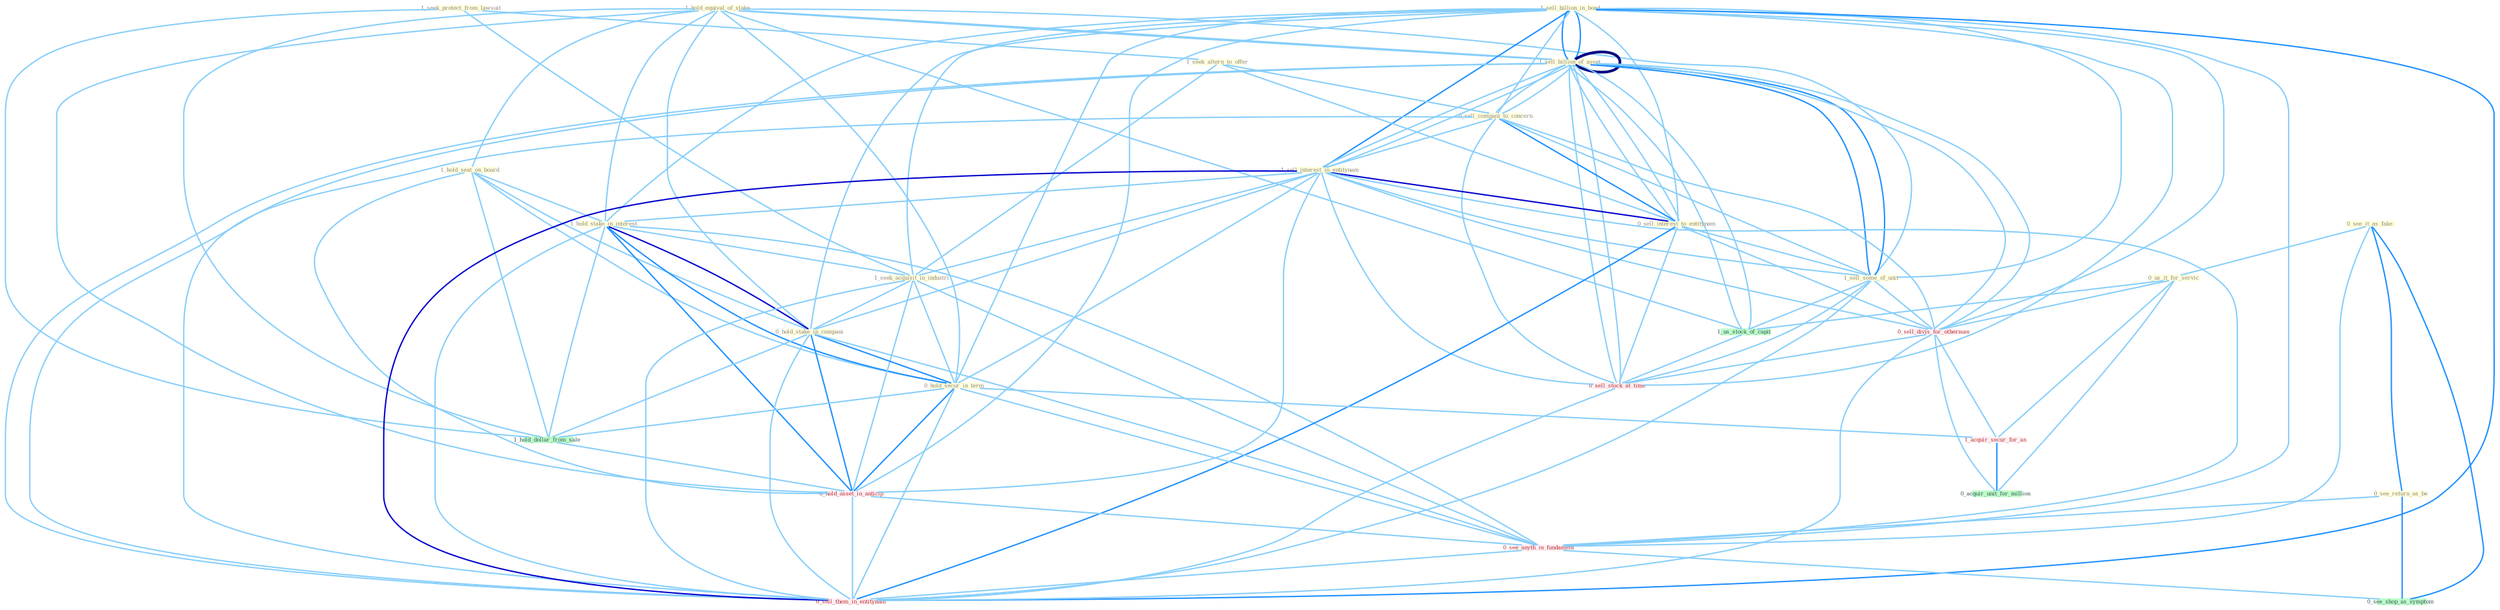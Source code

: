 Graph G{ 
    node
    [shape=polygon,style=filled,width=.5,height=.06,color="#BDFCC9",fixedsize=true,fontsize=4,
    fontcolor="#2f4f4f"];
    {node
    [color="#ffffe0", fontcolor="#8b7d6b"] "1_hold_equival_of_stake " "1_seek_protect_from_lawsuit " "1_hold_seat_on_board " "1_sell_billion_in_bond " "1_seek_altern_to_offer " "1_sell_billion_of_asset " "0_see_it_as_fake " "0_sell_compani_to_concern " "1_sell_interest_in_entitynam " "1_hold_stake_in_interest " "1_seek_acquisit_in_industri " "1_sell_billion_of_asset " "0_us_it_for_servic " "0_sell_interest_to_entitynam " "0_hold_stake_in_compani " "1_sell_some_of_unit " "0_see_return_as_be " "0_hold_secur_in_term "}
{node [color="#fff0f5", fontcolor="#b22222"] "0_sell_divis_for_othernum " "1_acquir_secur_for_an " "0_hold_asset_in_anticip " "0_sell_stock_at_time " "0_see_anyth_in_fundament " "0_sell_them_in_entitynam "}
edge [color="#B0E2FF"];

	"1_hold_equival_of_stake " -- "1_hold_seat_on_board " [w="1", color="#87cefa" ];
	"1_hold_equival_of_stake " -- "1_sell_billion_of_asset " [w="1", color="#87cefa" ];
	"1_hold_equival_of_stake " -- "1_hold_stake_in_interest " [w="1", color="#87cefa" ];
	"1_hold_equival_of_stake " -- "1_sell_billion_of_asset " [w="1", color="#87cefa" ];
	"1_hold_equival_of_stake " -- "0_hold_stake_in_compani " [w="1", color="#87cefa" ];
	"1_hold_equival_of_stake " -- "1_sell_some_of_unit " [w="1", color="#87cefa" ];
	"1_hold_equival_of_stake " -- "0_hold_secur_in_term " [w="1", color="#87cefa" ];
	"1_hold_equival_of_stake " -- "1_us_stock_of_capit " [w="1", color="#87cefa" ];
	"1_hold_equival_of_stake " -- "1_hold_dollar_from_sale " [w="1", color="#87cefa" ];
	"1_hold_equival_of_stake " -- "0_hold_asset_in_anticip " [w="1", color="#87cefa" ];
	"1_seek_protect_from_lawsuit " -- "1_seek_altern_to_offer " [w="1", color="#87cefa" ];
	"1_seek_protect_from_lawsuit " -- "1_seek_acquisit_in_industri " [w="1", color="#87cefa" ];
	"1_seek_protect_from_lawsuit " -- "1_hold_dollar_from_sale " [w="1", color="#87cefa" ];
	"1_hold_seat_on_board " -- "1_hold_stake_in_interest " [w="1", color="#87cefa" ];
	"1_hold_seat_on_board " -- "0_hold_stake_in_compani " [w="1", color="#87cefa" ];
	"1_hold_seat_on_board " -- "0_hold_secur_in_term " [w="1", color="#87cefa" ];
	"1_hold_seat_on_board " -- "1_hold_dollar_from_sale " [w="1", color="#87cefa" ];
	"1_hold_seat_on_board " -- "0_hold_asset_in_anticip " [w="1", color="#87cefa" ];
	"1_sell_billion_in_bond " -- "1_sell_billion_of_asset " [w="2", color="#1e90ff" , len=0.8];
	"1_sell_billion_in_bond " -- "0_sell_compani_to_concern " [w="1", color="#87cefa" ];
	"1_sell_billion_in_bond " -- "1_sell_interest_in_entitynam " [w="2", color="#1e90ff" , len=0.8];
	"1_sell_billion_in_bond " -- "1_hold_stake_in_interest " [w="1", color="#87cefa" ];
	"1_sell_billion_in_bond " -- "1_seek_acquisit_in_industri " [w="1", color="#87cefa" ];
	"1_sell_billion_in_bond " -- "1_sell_billion_of_asset " [w="2", color="#1e90ff" , len=0.8];
	"1_sell_billion_in_bond " -- "0_sell_interest_to_entitynam " [w="1", color="#87cefa" ];
	"1_sell_billion_in_bond " -- "0_hold_stake_in_compani " [w="1", color="#87cefa" ];
	"1_sell_billion_in_bond " -- "1_sell_some_of_unit " [w="1", color="#87cefa" ];
	"1_sell_billion_in_bond " -- "0_hold_secur_in_term " [w="1", color="#87cefa" ];
	"1_sell_billion_in_bond " -- "0_sell_divis_for_othernum " [w="1", color="#87cefa" ];
	"1_sell_billion_in_bond " -- "0_hold_asset_in_anticip " [w="1", color="#87cefa" ];
	"1_sell_billion_in_bond " -- "0_sell_stock_at_time " [w="1", color="#87cefa" ];
	"1_sell_billion_in_bond " -- "0_see_anyth_in_fundament " [w="1", color="#87cefa" ];
	"1_sell_billion_in_bond " -- "0_sell_them_in_entitynam " [w="2", color="#1e90ff" , len=0.8];
	"1_seek_altern_to_offer " -- "0_sell_compani_to_concern " [w="1", color="#87cefa" ];
	"1_seek_altern_to_offer " -- "1_seek_acquisit_in_industri " [w="1", color="#87cefa" ];
	"1_seek_altern_to_offer " -- "0_sell_interest_to_entitynam " [w="1", color="#87cefa" ];
	"1_sell_billion_of_asset " -- "0_sell_compani_to_concern " [w="1", color="#87cefa" ];
	"1_sell_billion_of_asset " -- "1_sell_interest_in_entitynam " [w="1", color="#87cefa" ];
	"1_sell_billion_of_asset " -- "1_sell_billion_of_asset " [w="4", style=bold, color="#000080", len=0.4];
	"1_sell_billion_of_asset " -- "0_sell_interest_to_entitynam " [w="1", color="#87cefa" ];
	"1_sell_billion_of_asset " -- "1_sell_some_of_unit " [w="2", color="#1e90ff" , len=0.8];
	"1_sell_billion_of_asset " -- "0_sell_divis_for_othernum " [w="1", color="#87cefa" ];
	"1_sell_billion_of_asset " -- "1_us_stock_of_capit " [w="1", color="#87cefa" ];
	"1_sell_billion_of_asset " -- "0_sell_stock_at_time " [w="1", color="#87cefa" ];
	"1_sell_billion_of_asset " -- "0_sell_them_in_entitynam " [w="1", color="#87cefa" ];
	"0_see_it_as_fake " -- "0_us_it_for_servic " [w="1", color="#87cefa" ];
	"0_see_it_as_fake " -- "0_see_return_as_be " [w="2", color="#1e90ff" , len=0.8];
	"0_see_it_as_fake " -- "0_see_anyth_in_fundament " [w="1", color="#87cefa" ];
	"0_see_it_as_fake " -- "0_see_shop_as_symptom " [w="2", color="#1e90ff" , len=0.8];
	"0_sell_compani_to_concern " -- "1_sell_interest_in_entitynam " [w="1", color="#87cefa" ];
	"0_sell_compani_to_concern " -- "1_sell_billion_of_asset " [w="1", color="#87cefa" ];
	"0_sell_compani_to_concern " -- "0_sell_interest_to_entitynam " [w="2", color="#1e90ff" , len=0.8];
	"0_sell_compani_to_concern " -- "1_sell_some_of_unit " [w="1", color="#87cefa" ];
	"0_sell_compani_to_concern " -- "0_sell_divis_for_othernum " [w="1", color="#87cefa" ];
	"0_sell_compani_to_concern " -- "0_sell_stock_at_time " [w="1", color="#87cefa" ];
	"0_sell_compani_to_concern " -- "0_sell_them_in_entitynam " [w="1", color="#87cefa" ];
	"1_sell_interest_in_entitynam " -- "1_hold_stake_in_interest " [w="1", color="#87cefa" ];
	"1_sell_interest_in_entitynam " -- "1_seek_acquisit_in_industri " [w="1", color="#87cefa" ];
	"1_sell_interest_in_entitynam " -- "1_sell_billion_of_asset " [w="1", color="#87cefa" ];
	"1_sell_interest_in_entitynam " -- "0_sell_interest_to_entitynam " [w="3", color="#0000cd" , len=0.6];
	"1_sell_interest_in_entitynam " -- "0_hold_stake_in_compani " [w="1", color="#87cefa" ];
	"1_sell_interest_in_entitynam " -- "1_sell_some_of_unit " [w="1", color="#87cefa" ];
	"1_sell_interest_in_entitynam " -- "0_hold_secur_in_term " [w="1", color="#87cefa" ];
	"1_sell_interest_in_entitynam " -- "0_sell_divis_for_othernum " [w="1", color="#87cefa" ];
	"1_sell_interest_in_entitynam " -- "0_hold_asset_in_anticip " [w="1", color="#87cefa" ];
	"1_sell_interest_in_entitynam " -- "0_sell_stock_at_time " [w="1", color="#87cefa" ];
	"1_sell_interest_in_entitynam " -- "0_see_anyth_in_fundament " [w="1", color="#87cefa" ];
	"1_sell_interest_in_entitynam " -- "0_sell_them_in_entitynam " [w="3", color="#0000cd" , len=0.6];
	"1_hold_stake_in_interest " -- "1_seek_acquisit_in_industri " [w="1", color="#87cefa" ];
	"1_hold_stake_in_interest " -- "0_hold_stake_in_compani " [w="3", color="#0000cd" , len=0.6];
	"1_hold_stake_in_interest " -- "0_hold_secur_in_term " [w="2", color="#1e90ff" , len=0.8];
	"1_hold_stake_in_interest " -- "1_hold_dollar_from_sale " [w="1", color="#87cefa" ];
	"1_hold_stake_in_interest " -- "0_hold_asset_in_anticip " [w="2", color="#1e90ff" , len=0.8];
	"1_hold_stake_in_interest " -- "0_see_anyth_in_fundament " [w="1", color="#87cefa" ];
	"1_hold_stake_in_interest " -- "0_sell_them_in_entitynam " [w="1", color="#87cefa" ];
	"1_seek_acquisit_in_industri " -- "0_hold_stake_in_compani " [w="1", color="#87cefa" ];
	"1_seek_acquisit_in_industri " -- "0_hold_secur_in_term " [w="1", color="#87cefa" ];
	"1_seek_acquisit_in_industri " -- "0_hold_asset_in_anticip " [w="1", color="#87cefa" ];
	"1_seek_acquisit_in_industri " -- "0_see_anyth_in_fundament " [w="1", color="#87cefa" ];
	"1_seek_acquisit_in_industri " -- "0_sell_them_in_entitynam " [w="1", color="#87cefa" ];
	"1_sell_billion_of_asset " -- "0_sell_interest_to_entitynam " [w="1", color="#87cefa" ];
	"1_sell_billion_of_asset " -- "1_sell_some_of_unit " [w="2", color="#1e90ff" , len=0.8];
	"1_sell_billion_of_asset " -- "0_sell_divis_for_othernum " [w="1", color="#87cefa" ];
	"1_sell_billion_of_asset " -- "1_us_stock_of_capit " [w="1", color="#87cefa" ];
	"1_sell_billion_of_asset " -- "0_sell_stock_at_time " [w="1", color="#87cefa" ];
	"1_sell_billion_of_asset " -- "0_sell_them_in_entitynam " [w="1", color="#87cefa" ];
	"0_us_it_for_servic " -- "0_sell_divis_for_othernum " [w="1", color="#87cefa" ];
	"0_us_it_for_servic " -- "1_acquir_secur_for_an " [w="1", color="#87cefa" ];
	"0_us_it_for_servic " -- "1_us_stock_of_capit " [w="1", color="#87cefa" ];
	"0_us_it_for_servic " -- "0_acquir_unit_for_million " [w="1", color="#87cefa" ];
	"0_sell_interest_to_entitynam " -- "1_sell_some_of_unit " [w="1", color="#87cefa" ];
	"0_sell_interest_to_entitynam " -- "0_sell_divis_for_othernum " [w="1", color="#87cefa" ];
	"0_sell_interest_to_entitynam " -- "0_sell_stock_at_time " [w="1", color="#87cefa" ];
	"0_sell_interest_to_entitynam " -- "0_sell_them_in_entitynam " [w="2", color="#1e90ff" , len=0.8];
	"0_hold_stake_in_compani " -- "0_hold_secur_in_term " [w="2", color="#1e90ff" , len=0.8];
	"0_hold_stake_in_compani " -- "1_hold_dollar_from_sale " [w="1", color="#87cefa" ];
	"0_hold_stake_in_compani " -- "0_hold_asset_in_anticip " [w="2", color="#1e90ff" , len=0.8];
	"0_hold_stake_in_compani " -- "0_see_anyth_in_fundament " [w="1", color="#87cefa" ];
	"0_hold_stake_in_compani " -- "0_sell_them_in_entitynam " [w="1", color="#87cefa" ];
	"1_sell_some_of_unit " -- "0_sell_divis_for_othernum " [w="1", color="#87cefa" ];
	"1_sell_some_of_unit " -- "1_us_stock_of_capit " [w="1", color="#87cefa" ];
	"1_sell_some_of_unit " -- "0_sell_stock_at_time " [w="1", color="#87cefa" ];
	"1_sell_some_of_unit " -- "0_sell_them_in_entitynam " [w="1", color="#87cefa" ];
	"0_see_return_as_be " -- "0_see_anyth_in_fundament " [w="1", color="#87cefa" ];
	"0_see_return_as_be " -- "0_see_shop_as_symptom " [w="2", color="#1e90ff" , len=0.8];
	"0_hold_secur_in_term " -- "1_acquir_secur_for_an " [w="1", color="#87cefa" ];
	"0_hold_secur_in_term " -- "1_hold_dollar_from_sale " [w="1", color="#87cefa" ];
	"0_hold_secur_in_term " -- "0_hold_asset_in_anticip " [w="2", color="#1e90ff" , len=0.8];
	"0_hold_secur_in_term " -- "0_see_anyth_in_fundament " [w="1", color="#87cefa" ];
	"0_hold_secur_in_term " -- "0_sell_them_in_entitynam " [w="1", color="#87cefa" ];
	"0_sell_divis_for_othernum " -- "1_acquir_secur_for_an " [w="1", color="#87cefa" ];
	"0_sell_divis_for_othernum " -- "0_sell_stock_at_time " [w="1", color="#87cefa" ];
	"0_sell_divis_for_othernum " -- "0_acquir_unit_for_million " [w="1", color="#87cefa" ];
	"0_sell_divis_for_othernum " -- "0_sell_them_in_entitynam " [w="1", color="#87cefa" ];
	"1_acquir_secur_for_an " -- "0_acquir_unit_for_million " [w="2", color="#1e90ff" , len=0.8];
	"1_us_stock_of_capit " -- "0_sell_stock_at_time " [w="1", color="#87cefa" ];
	"1_hold_dollar_from_sale " -- "0_hold_asset_in_anticip " [w="1", color="#87cefa" ];
	"0_hold_asset_in_anticip " -- "0_see_anyth_in_fundament " [w="1", color="#87cefa" ];
	"0_hold_asset_in_anticip " -- "0_sell_them_in_entitynam " [w="1", color="#87cefa" ];
	"0_sell_stock_at_time " -- "0_sell_them_in_entitynam " [w="1", color="#87cefa" ];
	"0_see_anyth_in_fundament " -- "0_see_shop_as_symptom " [w="1", color="#87cefa" ];
	"0_see_anyth_in_fundament " -- "0_sell_them_in_entitynam " [w="1", color="#87cefa" ];
}